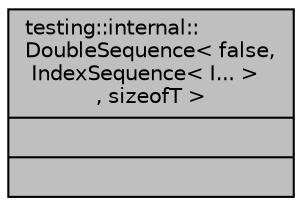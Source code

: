 digraph "testing::internal::DoubleSequence&lt; false, IndexSequence&lt; I... &gt;, sizeofT &gt;"
{
 // LATEX_PDF_SIZE
  bgcolor="transparent";
  edge [fontname="Helvetica",fontsize="10",labelfontname="Helvetica",labelfontsize="10"];
  node [fontname="Helvetica",fontsize="10",shape=record];
  Node1 [label="{testing::internal::\lDoubleSequence\< false,\l IndexSequence\< I... \>\l, sizeofT \>\n||}",height=0.2,width=0.4,color="black", fillcolor="grey75", style="filled", fontcolor="black",tooltip=" "];
}
